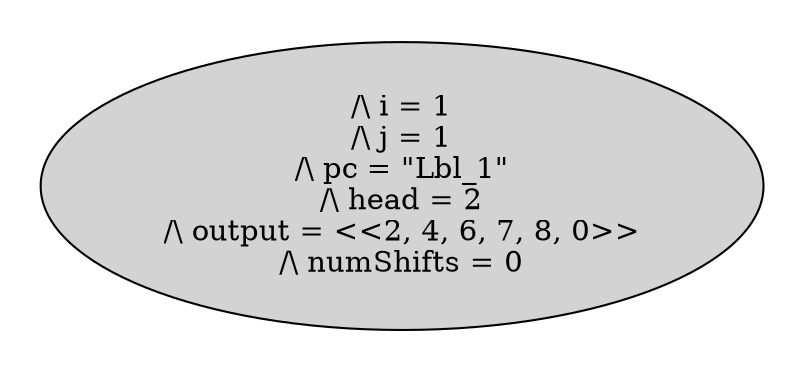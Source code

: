 strict digraph DiskGraph {
edge [colorscheme="paired12"]
nodesep=0.35;
subgraph cluster_graph {
color="white";
4672852282517036638 [label="/\\ i = 1\n/\\ j = 1\n/\\ pc = \"Lbl_1\"\n/\\ head = 2\n/\\ output = <<2, 4, 6, 7, 8, 0>>\n/\\ numShifts = 0",style = filled]
{rank = same; 4672852282517036638;}
}
}